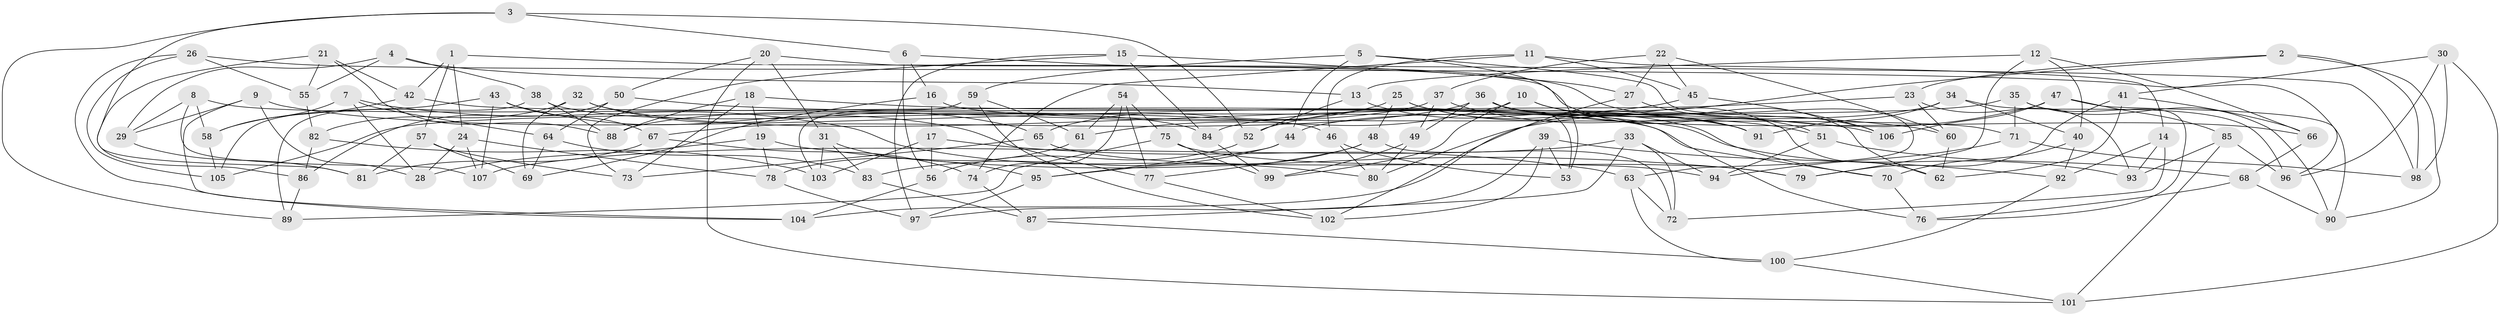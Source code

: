 // coarse degree distribution, {6: 0.5441176470588235, 5: 0.029411764705882353, 4: 0.4264705882352941}
// Generated by graph-tools (version 1.1) at 2025/24/03/03/25 07:24:30]
// undirected, 107 vertices, 214 edges
graph export_dot {
graph [start="1"]
  node [color=gray90,style=filled];
  1;
  2;
  3;
  4;
  5;
  6;
  7;
  8;
  9;
  10;
  11;
  12;
  13;
  14;
  15;
  16;
  17;
  18;
  19;
  20;
  21;
  22;
  23;
  24;
  25;
  26;
  27;
  28;
  29;
  30;
  31;
  32;
  33;
  34;
  35;
  36;
  37;
  38;
  39;
  40;
  41;
  42;
  43;
  44;
  45;
  46;
  47;
  48;
  49;
  50;
  51;
  52;
  53;
  54;
  55;
  56;
  57;
  58;
  59;
  60;
  61;
  62;
  63;
  64;
  65;
  66;
  67;
  68;
  69;
  70;
  71;
  72;
  73;
  74;
  75;
  76;
  77;
  78;
  79;
  80;
  81;
  82;
  83;
  84;
  85;
  86;
  87;
  88;
  89;
  90;
  91;
  92;
  93;
  94;
  95;
  96;
  97;
  98;
  99;
  100;
  101;
  102;
  103;
  104;
  105;
  106;
  107;
  1 -- 42;
  1 -- 24;
  1 -- 57;
  1 -- 98;
  2 -- 23;
  2 -- 104;
  2 -- 98;
  2 -- 90;
  3 -- 81;
  3 -- 6;
  3 -- 52;
  3 -- 89;
  4 -- 29;
  4 -- 55;
  4 -- 13;
  4 -- 38;
  5 -- 59;
  5 -- 44;
  5 -- 63;
  5 -- 53;
  6 -- 62;
  6 -- 56;
  6 -- 16;
  7 -- 80;
  7 -- 58;
  7 -- 64;
  7 -- 28;
  8 -- 107;
  8 -- 70;
  8 -- 29;
  8 -- 58;
  9 -- 93;
  9 -- 104;
  9 -- 29;
  9 -- 28;
  10 -- 62;
  10 -- 99;
  10 -- 61;
  10 -- 91;
  11 -- 14;
  11 -- 46;
  11 -- 74;
  11 -- 45;
  12 -- 66;
  12 -- 13;
  12 -- 40;
  12 -- 79;
  13 -- 52;
  13 -- 76;
  14 -- 93;
  14 -- 92;
  14 -- 72;
  15 -- 97;
  15 -- 84;
  15 -- 73;
  15 -- 27;
  16 -- 17;
  16 -- 71;
  16 -- 69;
  17 -- 56;
  17 -- 103;
  17 -- 63;
  18 -- 19;
  18 -- 73;
  18 -- 106;
  18 -- 88;
  19 -- 78;
  19 -- 28;
  19 -- 79;
  20 -- 31;
  20 -- 51;
  20 -- 50;
  20 -- 101;
  21 -- 42;
  21 -- 55;
  21 -- 86;
  21 -- 88;
  22 -- 60;
  22 -- 45;
  22 -- 37;
  22 -- 27;
  23 -- 84;
  23 -- 93;
  23 -- 60;
  24 -- 107;
  24 -- 28;
  24 -- 78;
  25 -- 65;
  25 -- 91;
  25 -- 70;
  25 -- 48;
  26 -- 55;
  26 -- 105;
  26 -- 104;
  26 -- 96;
  27 -- 102;
  27 -- 106;
  29 -- 81;
  30 -- 96;
  30 -- 98;
  30 -- 41;
  30 -- 101;
  31 -- 95;
  31 -- 103;
  31 -- 83;
  32 -- 65;
  32 -- 69;
  32 -- 91;
  32 -- 82;
  33 -- 94;
  33 -- 107;
  33 -- 72;
  33 -- 87;
  34 -- 44;
  34 -- 40;
  34 -- 96;
  34 -- 91;
  35 -- 105;
  35 -- 90;
  35 -- 71;
  35 -- 76;
  36 -- 53;
  36 -- 49;
  36 -- 66;
  36 -- 67;
  37 -- 49;
  37 -- 88;
  37 -- 51;
  38 -- 88;
  38 -- 84;
  38 -- 89;
  39 -- 102;
  39 -- 97;
  39 -- 92;
  39 -- 53;
  40 -- 70;
  40 -- 92;
  41 -- 79;
  41 -- 66;
  41 -- 62;
  42 -- 46;
  42 -- 58;
  43 -- 105;
  43 -- 77;
  43 -- 67;
  43 -- 107;
  44 -- 95;
  44 -- 83;
  45 -- 106;
  45 -- 52;
  46 -- 53;
  46 -- 80;
  47 -- 106;
  47 -- 80;
  47 -- 90;
  47 -- 85;
  48 -- 95;
  48 -- 72;
  48 -- 77;
  49 -- 80;
  49 -- 99;
  50 -- 60;
  50 -- 64;
  50 -- 86;
  51 -- 94;
  51 -- 68;
  52 -- 56;
  54 -- 74;
  54 -- 61;
  54 -- 75;
  54 -- 77;
  55 -- 82;
  56 -- 104;
  57 -- 73;
  57 -- 69;
  57 -- 81;
  58 -- 105;
  59 -- 102;
  59 -- 103;
  59 -- 61;
  60 -- 62;
  61 -- 78;
  63 -- 72;
  63 -- 100;
  64 -- 69;
  64 -- 83;
  65 -- 73;
  65 -- 94;
  66 -- 68;
  67 -- 74;
  67 -- 81;
  68 -- 90;
  68 -- 76;
  70 -- 76;
  71 -- 94;
  71 -- 98;
  74 -- 87;
  75 -- 99;
  75 -- 79;
  75 -- 89;
  77 -- 102;
  78 -- 97;
  82 -- 103;
  82 -- 86;
  83 -- 87;
  84 -- 99;
  85 -- 93;
  85 -- 96;
  85 -- 101;
  86 -- 89;
  87 -- 100;
  92 -- 100;
  95 -- 97;
  100 -- 101;
}
